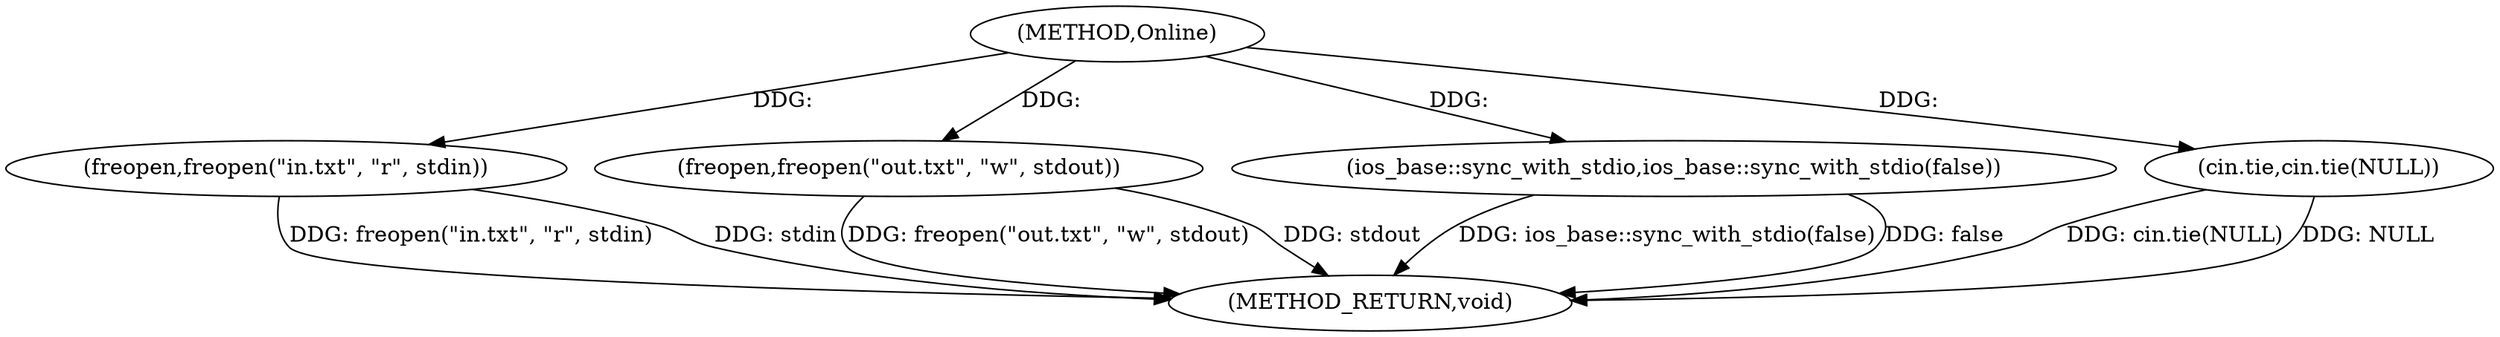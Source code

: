 digraph "Online" {  
"1000102" [label = "(METHOD,Online)" ]
"1000116" [label = "(METHOD_RETURN,void)" ]
"1000104" [label = "(freopen,freopen(\"in.txt\", \"r\", stdin))" ]
"1000108" [label = "(freopen,freopen(\"out.txt\", \"w\", stdout))" ]
"1000112" [label = "(ios_base::sync_with_stdio,ios_base::sync_with_stdio(false))" ]
"1000114" [label = "(cin.tie,cin.tie(NULL))" ]
  "1000104" -> "1000116"  [ label = "DDG: freopen(\"in.txt\", \"r\", stdin)"] 
  "1000108" -> "1000116"  [ label = "DDG: freopen(\"out.txt\", \"w\", stdout)"] 
  "1000112" -> "1000116"  [ label = "DDG: ios_base::sync_with_stdio(false)"] 
  "1000114" -> "1000116"  [ label = "DDG: cin.tie(NULL)"] 
  "1000108" -> "1000116"  [ label = "DDG: stdout"] 
  "1000112" -> "1000116"  [ label = "DDG: false"] 
  "1000114" -> "1000116"  [ label = "DDG: NULL"] 
  "1000104" -> "1000116"  [ label = "DDG: stdin"] 
  "1000102" -> "1000104"  [ label = "DDG: "] 
  "1000102" -> "1000108"  [ label = "DDG: "] 
  "1000102" -> "1000112"  [ label = "DDG: "] 
  "1000102" -> "1000114"  [ label = "DDG: "] 
}
